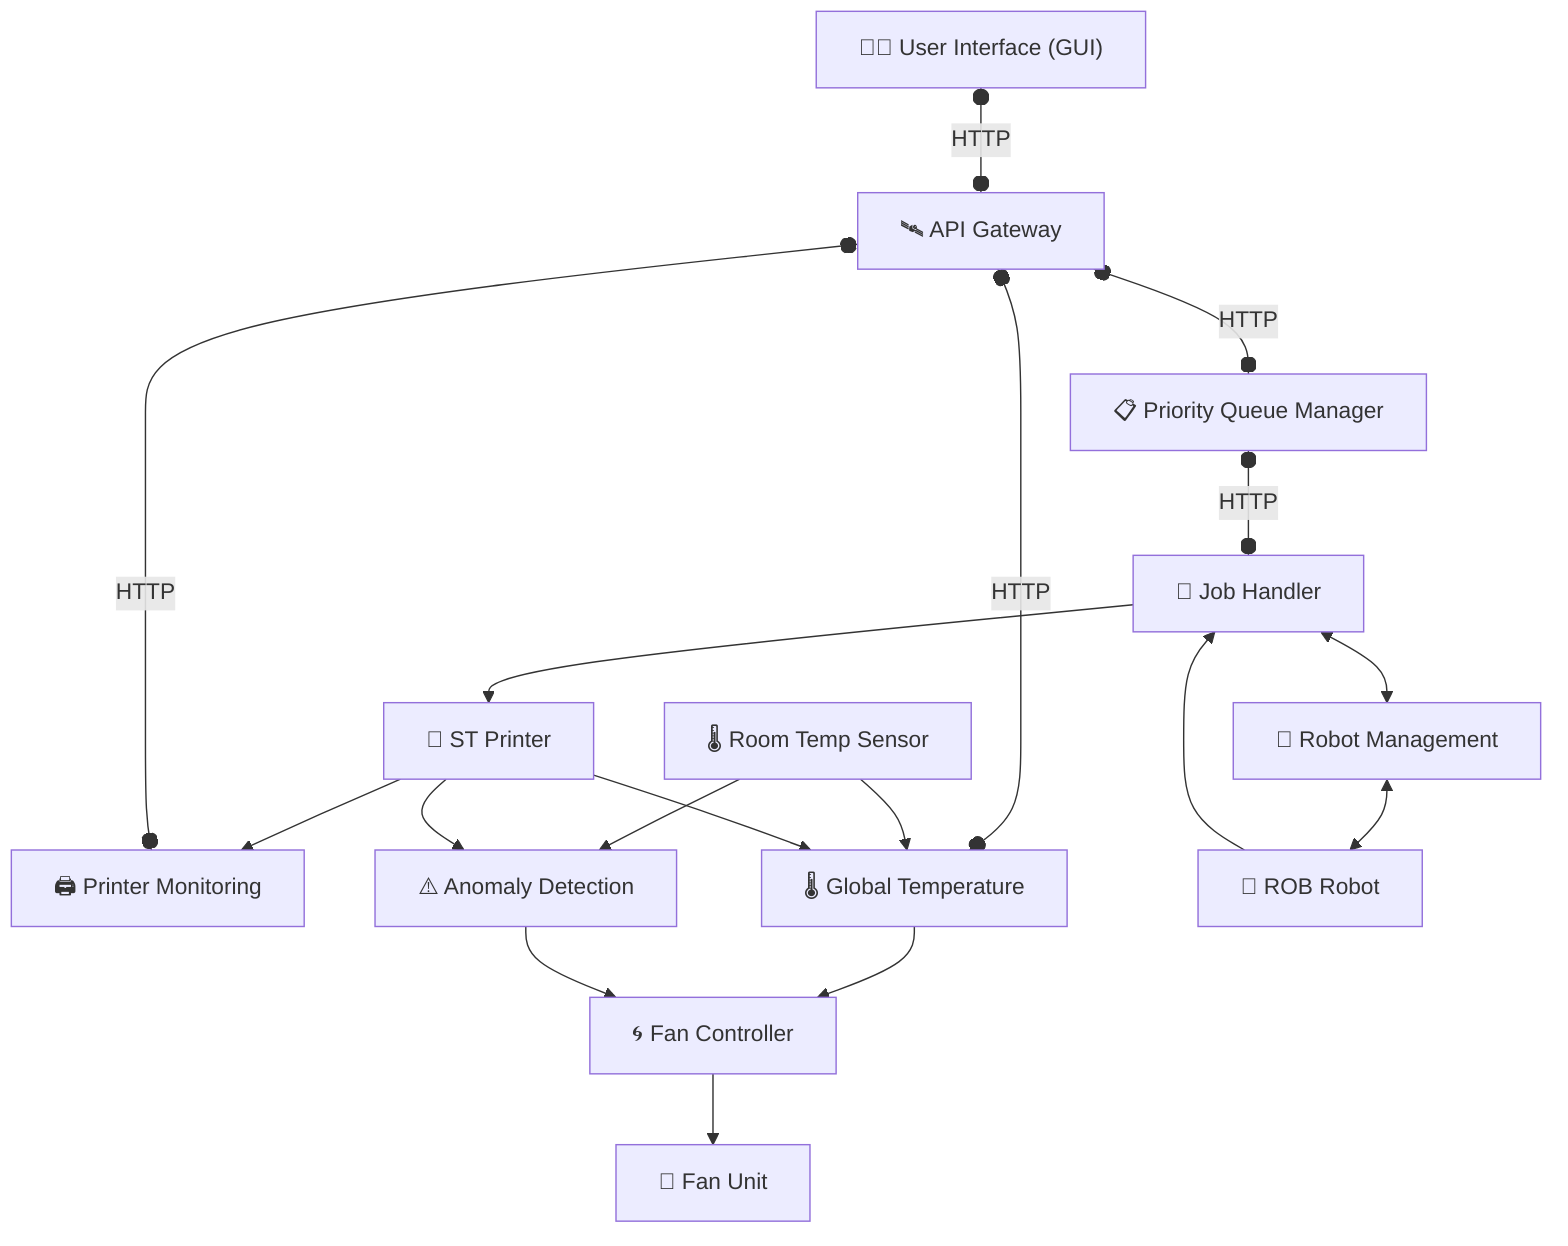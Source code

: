 flowchart TB

ST --> PrinterMon

APIGW o--o|HTTP| TempGlobal

TempSensor --> TempGlobal
TempSensor --> Anomaly

GUI["🧑‍💻 User Interface (GUI)"]
Robot["🤖 ROB Robot"]
Fan["💨 Fan Unit"]
PrinterMon["🖨 Printer Monitoring"]
ST["🧱 ST Printer"]
APIGW["🛰 API Gateway"]
QueueMgr["📋 Priority Queue Manager"]
TempGlobal["🌡 Global Temperature"]
JobHandler["🧠 Job Handler"]
Planning["🧭 Robot Management"]
Anomaly["⚠️ Anomaly Detection"]
FanCtrl["🌀 Fan Controller"]
TempSensor["🌡 Room Temp Sensor"]

ST --> TempGlobal
ST --> Anomaly

TempGlobal --> FanCtrl
Anomaly --> FanCtrl
FanCtrl --> Fan
 
GUI o--o|HTTP| APIGW
APIGW o--o|HTTP| QueueMgr
APIGW o--o|HTTP| PrinterMon
QueueMgr o--o|HTTP| JobHandler

JobHandler <--> Planning
Planning <--> Robot
Robot --> JobHandler

JobHandler --> ST
